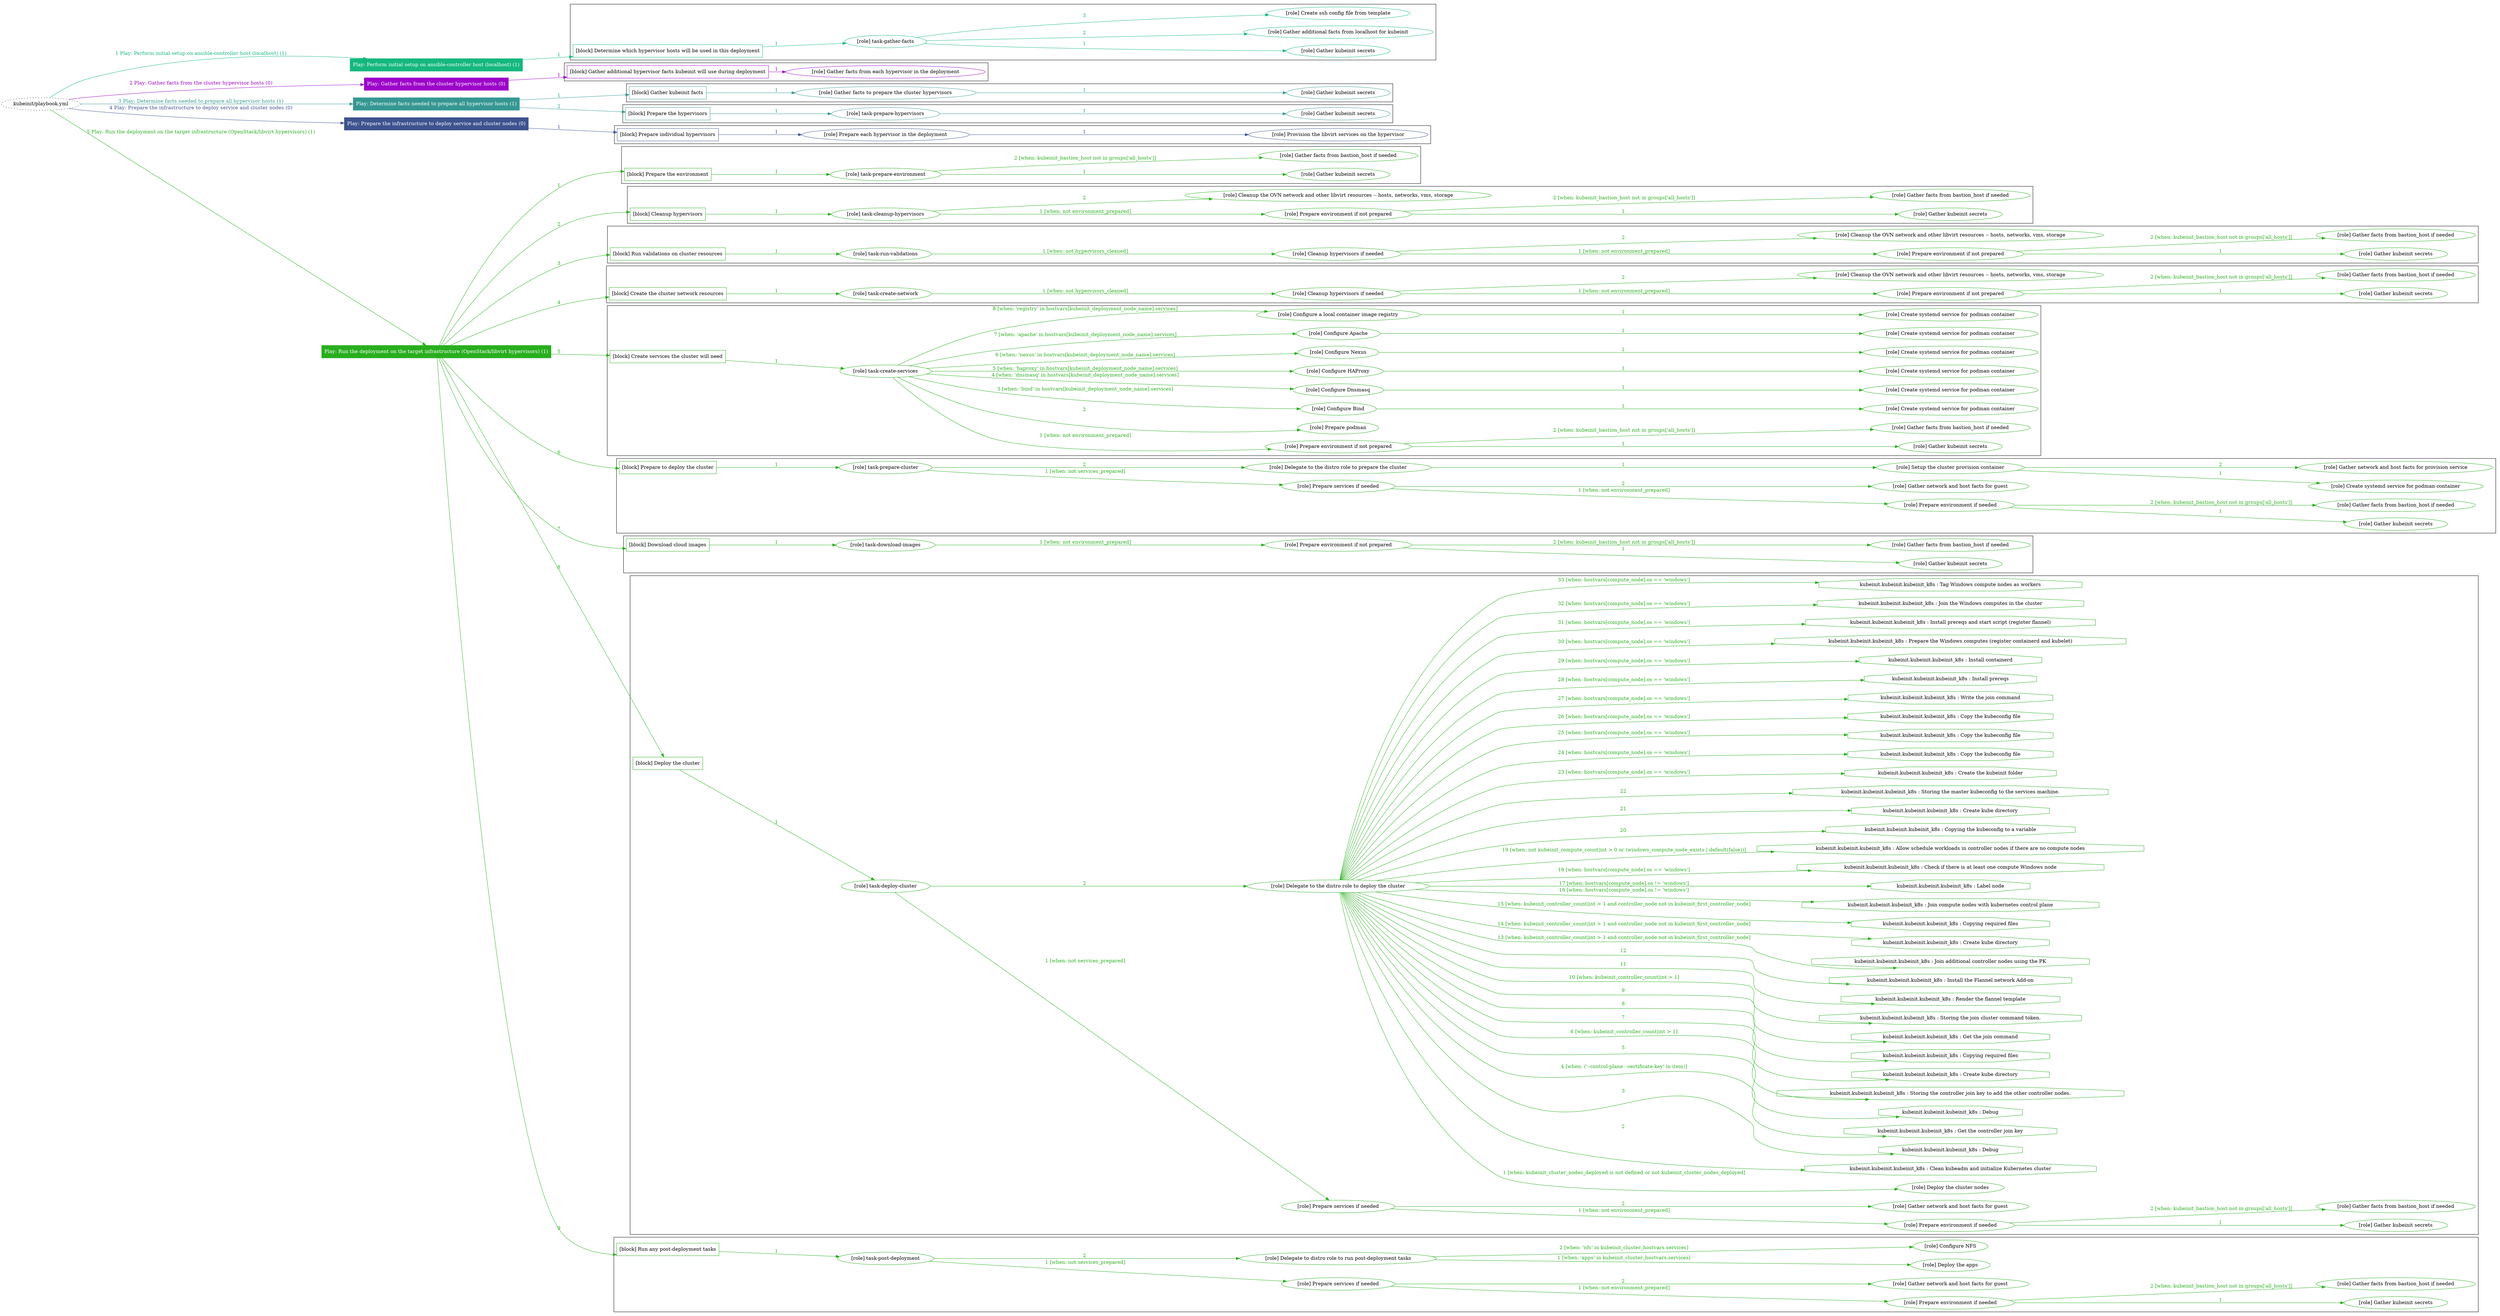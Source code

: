digraph {
	graph [concentrate=true ordering=in rankdir=LR ratio=fill]
	edge [esep=5 sep=10]
	"kubeinit/playbook.yml" [URL="/home/runner/work/kubeinit/kubeinit/kubeinit/playbook.yml" id=playbook_06ebf460 style=dotted]
	"kubeinit/playbook.yml" -> play_c76f05dc [label="1 Play: Perform initial setup on ansible-controller host (localhost) (1)" color="#14b87e" fontcolor="#14b87e" id=edge_play_c76f05dc labeltooltip="1 Play: Perform initial setup on ansible-controller host (localhost) (1)" tooltip="1 Play: Perform initial setup on ansible-controller host (localhost) (1)"]
	subgraph "Play: Perform initial setup on ansible-controller host (localhost) (1)" {
		play_c76f05dc [label="Play: Perform initial setup on ansible-controller host (localhost) (1)" URL="/home/runner/work/kubeinit/kubeinit/kubeinit/playbook.yml" color="#14b87e" fontcolor="#ffffff" id=play_c76f05dc shape=box style=filled tooltip=localhost]
		play_c76f05dc -> block_4517f5e2 [label=1 color="#14b87e" fontcolor="#14b87e" id=edge_block_4517f5e2 labeltooltip=1 tooltip=1]
		subgraph cluster_block_4517f5e2 {
			block_4517f5e2 [label="[block] Determine which hypervisor hosts will be used in this deployment" URL="/home/runner/work/kubeinit/kubeinit/kubeinit/playbook.yml" color="#14b87e" id=block_4517f5e2 labeltooltip="Determine which hypervisor hosts will be used in this deployment" shape=box tooltip="Determine which hypervisor hosts will be used in this deployment"]
			block_4517f5e2 -> role_f640ac64 [label="1 " color="#14b87e" fontcolor="#14b87e" id=edge_role_f640ac64 labeltooltip="1 " tooltip="1 "]
			subgraph "task-gather-facts" {
				role_f640ac64 [label="[role] task-gather-facts" URL="/home/runner/work/kubeinit/kubeinit/kubeinit/playbook.yml" color="#14b87e" id=role_f640ac64 tooltip="task-gather-facts"]
				role_f640ac64 -> role_19724085 [label="1 " color="#14b87e" fontcolor="#14b87e" id=edge_role_19724085 labeltooltip="1 " tooltip="1 "]
				subgraph "Gather kubeinit secrets" {
					role_19724085 [label="[role] Gather kubeinit secrets" URL="/home/runner/.ansible/collections/ansible_collections/kubeinit/kubeinit/roles/kubeinit_prepare/tasks/build_hypervisors_group.yml" color="#14b87e" id=role_19724085 tooltip="Gather kubeinit secrets"]
				}
				role_f640ac64 -> role_2fb5a471 [label="2 " color="#14b87e" fontcolor="#14b87e" id=edge_role_2fb5a471 labeltooltip="2 " tooltip="2 "]
				subgraph "Gather additional facts from localhost for kubeinit" {
					role_2fb5a471 [label="[role] Gather additional facts from localhost for kubeinit" URL="/home/runner/.ansible/collections/ansible_collections/kubeinit/kubeinit/roles/kubeinit_prepare/tasks/build_hypervisors_group.yml" color="#14b87e" id=role_2fb5a471 tooltip="Gather additional facts from localhost for kubeinit"]
				}
				role_f640ac64 -> role_d3585ae7 [label="3 " color="#14b87e" fontcolor="#14b87e" id=edge_role_d3585ae7 labeltooltip="3 " tooltip="3 "]
				subgraph "Create ssh config file from template" {
					role_d3585ae7 [label="[role] Create ssh config file from template" URL="/home/runner/.ansible/collections/ansible_collections/kubeinit/kubeinit/roles/kubeinit_prepare/tasks/build_hypervisors_group.yml" color="#14b87e" id=role_d3585ae7 tooltip="Create ssh config file from template"]
				}
			}
		}
	}
	"kubeinit/playbook.yml" -> play_c906da59 [label="2 Play: Gather facts from the cluster hypervisor hosts (0)" color="#9d03c9" fontcolor="#9d03c9" id=edge_play_c906da59 labeltooltip="2 Play: Gather facts from the cluster hypervisor hosts (0)" tooltip="2 Play: Gather facts from the cluster hypervisor hosts (0)"]
	subgraph "Play: Gather facts from the cluster hypervisor hosts (0)" {
		play_c906da59 [label="Play: Gather facts from the cluster hypervisor hosts (0)" URL="/home/runner/work/kubeinit/kubeinit/kubeinit/playbook.yml" color="#9d03c9" fontcolor="#ffffff" id=play_c906da59 shape=box style=filled tooltip="Play: Gather facts from the cluster hypervisor hosts (0)"]
		play_c906da59 -> block_7947815b [label=1 color="#9d03c9" fontcolor="#9d03c9" id=edge_block_7947815b labeltooltip=1 tooltip=1]
		subgraph cluster_block_7947815b {
			block_7947815b [label="[block] Gather additional hypervisor facts kubeinit will use during deployment" URL="/home/runner/work/kubeinit/kubeinit/kubeinit/playbook.yml" color="#9d03c9" id=block_7947815b labeltooltip="Gather additional hypervisor facts kubeinit will use during deployment" shape=box tooltip="Gather additional hypervisor facts kubeinit will use during deployment"]
			block_7947815b -> role_71ae4dff [label="1 " color="#9d03c9" fontcolor="#9d03c9" id=edge_role_71ae4dff labeltooltip="1 " tooltip="1 "]
			subgraph "Gather facts from each hypervisor in the deployment" {
				role_71ae4dff [label="[role] Gather facts from each hypervisor in the deployment" URL="/home/runner/work/kubeinit/kubeinit/kubeinit/playbook.yml" color="#9d03c9" id=role_71ae4dff tooltip="Gather facts from each hypervisor in the deployment"]
			}
		}
	}
	"kubeinit/playbook.yml" -> play_ba7a377d [label="3 Play: Determine facts needed to prepare all hypervisor hosts (1)" color="#359792" fontcolor="#359792" id=edge_play_ba7a377d labeltooltip="3 Play: Determine facts needed to prepare all hypervisor hosts (1)" tooltip="3 Play: Determine facts needed to prepare all hypervisor hosts (1)"]
	subgraph "Play: Determine facts needed to prepare all hypervisor hosts (1)" {
		play_ba7a377d [label="Play: Determine facts needed to prepare all hypervisor hosts (1)" URL="/home/runner/work/kubeinit/kubeinit/kubeinit/playbook.yml" color="#359792" fontcolor="#ffffff" id=play_ba7a377d shape=box style=filled tooltip=localhost]
		play_ba7a377d -> block_7ffe7597 [label=1 color="#359792" fontcolor="#359792" id=edge_block_7ffe7597 labeltooltip=1 tooltip=1]
		subgraph cluster_block_7ffe7597 {
			block_7ffe7597 [label="[block] Gather kubeinit facts" URL="/home/runner/work/kubeinit/kubeinit/kubeinit/playbook.yml" color="#359792" id=block_7ffe7597 labeltooltip="Gather kubeinit facts" shape=box tooltip="Gather kubeinit facts"]
			block_7ffe7597 -> role_32021300 [label="1 " color="#359792" fontcolor="#359792" id=edge_role_32021300 labeltooltip="1 " tooltip="1 "]
			subgraph "Gather facts to prepare the cluster hypervisors" {
				role_32021300 [label="[role] Gather facts to prepare the cluster hypervisors" URL="/home/runner/work/kubeinit/kubeinit/kubeinit/playbook.yml" color="#359792" id=role_32021300 tooltip="Gather facts to prepare the cluster hypervisors"]
				role_32021300 -> role_cf786d8a [label="1 " color="#359792" fontcolor="#359792" id=edge_role_cf786d8a labeltooltip="1 " tooltip="1 "]
				subgraph "Gather kubeinit secrets" {
					role_cf786d8a [label="[role] Gather kubeinit secrets" URL="/home/runner/.ansible/collections/ansible_collections/kubeinit/kubeinit/roles/kubeinit_prepare/tasks/gather_kubeinit_facts.yml" color="#359792" id=role_cf786d8a tooltip="Gather kubeinit secrets"]
				}
			}
		}
		play_ba7a377d -> block_0ebc3a4d [label=2 color="#359792" fontcolor="#359792" id=edge_block_0ebc3a4d labeltooltip=2 tooltip=2]
		subgraph cluster_block_0ebc3a4d {
			block_0ebc3a4d [label="[block] Prepare the hypervisors" URL="/home/runner/work/kubeinit/kubeinit/kubeinit/playbook.yml" color="#359792" id=block_0ebc3a4d labeltooltip="Prepare the hypervisors" shape=box tooltip="Prepare the hypervisors"]
			block_0ebc3a4d -> role_350a3410 [label="1 " color="#359792" fontcolor="#359792" id=edge_role_350a3410 labeltooltip="1 " tooltip="1 "]
			subgraph "task-prepare-hypervisors" {
				role_350a3410 [label="[role] task-prepare-hypervisors" URL="/home/runner/work/kubeinit/kubeinit/kubeinit/playbook.yml" color="#359792" id=role_350a3410 tooltip="task-prepare-hypervisors"]
				role_350a3410 -> role_f13f03a1 [label="1 " color="#359792" fontcolor="#359792" id=edge_role_f13f03a1 labeltooltip="1 " tooltip="1 "]
				subgraph "Gather kubeinit secrets" {
					role_f13f03a1 [label="[role] Gather kubeinit secrets" URL="/home/runner/.ansible/collections/ansible_collections/kubeinit/kubeinit/roles/kubeinit_prepare/tasks/gather_kubeinit_facts.yml" color="#359792" id=role_f13f03a1 tooltip="Gather kubeinit secrets"]
				}
			}
		}
	}
	"kubeinit/playbook.yml" -> play_6d6d7ba2 [label="4 Play: Prepare the infrastructure to deploy service and cluster nodes (0)" color="#3d538f" fontcolor="#3d538f" id=edge_play_6d6d7ba2 labeltooltip="4 Play: Prepare the infrastructure to deploy service and cluster nodes (0)" tooltip="4 Play: Prepare the infrastructure to deploy service and cluster nodes (0)"]
	subgraph "Play: Prepare the infrastructure to deploy service and cluster nodes (0)" {
		play_6d6d7ba2 [label="Play: Prepare the infrastructure to deploy service and cluster nodes (0)" URL="/home/runner/work/kubeinit/kubeinit/kubeinit/playbook.yml" color="#3d538f" fontcolor="#ffffff" id=play_6d6d7ba2 shape=box style=filled tooltip="Play: Prepare the infrastructure to deploy service and cluster nodes (0)"]
		play_6d6d7ba2 -> block_9f334799 [label=1 color="#3d538f" fontcolor="#3d538f" id=edge_block_9f334799 labeltooltip=1 tooltip=1]
		subgraph cluster_block_9f334799 {
			block_9f334799 [label="[block] Prepare individual hypervisors" URL="/home/runner/work/kubeinit/kubeinit/kubeinit/playbook.yml" color="#3d538f" id=block_9f334799 labeltooltip="Prepare individual hypervisors" shape=box tooltip="Prepare individual hypervisors"]
			block_9f334799 -> role_03907ddf [label="1 " color="#3d538f" fontcolor="#3d538f" id=edge_role_03907ddf labeltooltip="1 " tooltip="1 "]
			subgraph "Prepare each hypervisor in the deployment" {
				role_03907ddf [label="[role] Prepare each hypervisor in the deployment" URL="/home/runner/work/kubeinit/kubeinit/kubeinit/playbook.yml" color="#3d538f" id=role_03907ddf tooltip="Prepare each hypervisor in the deployment"]
				role_03907ddf -> role_676f4ab8 [label="1 " color="#3d538f" fontcolor="#3d538f" id=edge_role_676f4ab8 labeltooltip="1 " tooltip="1 "]
				subgraph "Provision the libvirt services on the hypervisor" {
					role_676f4ab8 [label="[role] Provision the libvirt services on the hypervisor" URL="/home/runner/.ansible/collections/ansible_collections/kubeinit/kubeinit/roles/kubeinit_prepare/tasks/prepare_hypervisor.yml" color="#3d538f" id=role_676f4ab8 tooltip="Provision the libvirt services on the hypervisor"]
				}
			}
		}
	}
	"kubeinit/playbook.yml" -> play_9069f7d2 [label="5 Play: Run the deployment on the target infrastructure (OpenStack/libvirt hypervisors) (1)" color="#28ae1e" fontcolor="#28ae1e" id=edge_play_9069f7d2 labeltooltip="5 Play: Run the deployment on the target infrastructure (OpenStack/libvirt hypervisors) (1)" tooltip="5 Play: Run the deployment on the target infrastructure (OpenStack/libvirt hypervisors) (1)"]
	subgraph "Play: Run the deployment on the target infrastructure (OpenStack/libvirt hypervisors) (1)" {
		play_9069f7d2 [label="Play: Run the deployment on the target infrastructure (OpenStack/libvirt hypervisors) (1)" URL="/home/runner/work/kubeinit/kubeinit/kubeinit/playbook.yml" color="#28ae1e" fontcolor="#ffffff" id=play_9069f7d2 shape=box style=filled tooltip=localhost]
		play_9069f7d2 -> block_848e9106 [label=1 color="#28ae1e" fontcolor="#28ae1e" id=edge_block_848e9106 labeltooltip=1 tooltip=1]
		subgraph cluster_block_848e9106 {
			block_848e9106 [label="[block] Prepare the environment" URL="/home/runner/work/kubeinit/kubeinit/kubeinit/playbook.yml" color="#28ae1e" id=block_848e9106 labeltooltip="Prepare the environment" shape=box tooltip="Prepare the environment"]
			block_848e9106 -> role_e911f2ce [label="1 " color="#28ae1e" fontcolor="#28ae1e" id=edge_role_e911f2ce labeltooltip="1 " tooltip="1 "]
			subgraph "task-prepare-environment" {
				role_e911f2ce [label="[role] task-prepare-environment" URL="/home/runner/work/kubeinit/kubeinit/kubeinit/playbook.yml" color="#28ae1e" id=role_e911f2ce tooltip="task-prepare-environment"]
				role_e911f2ce -> role_ca77f47b [label="1 " color="#28ae1e" fontcolor="#28ae1e" id=edge_role_ca77f47b labeltooltip="1 " tooltip="1 "]
				subgraph "Gather kubeinit secrets" {
					role_ca77f47b [label="[role] Gather kubeinit secrets" URL="/home/runner/.ansible/collections/ansible_collections/kubeinit/kubeinit/roles/kubeinit_prepare/tasks/gather_kubeinit_facts.yml" color="#28ae1e" id=role_ca77f47b tooltip="Gather kubeinit secrets"]
				}
				role_e911f2ce -> role_635c05c2 [label="2 [when: kubeinit_bastion_host not in groups['all_hosts']]" color="#28ae1e" fontcolor="#28ae1e" id=edge_role_635c05c2 labeltooltip="2 [when: kubeinit_bastion_host not in groups['all_hosts']]" tooltip="2 [when: kubeinit_bastion_host not in groups['all_hosts']]"]
				subgraph "Gather facts from bastion_host if needed" {
					role_635c05c2 [label="[role] Gather facts from bastion_host if needed" URL="/home/runner/.ansible/collections/ansible_collections/kubeinit/kubeinit/roles/kubeinit_prepare/tasks/main.yml" color="#28ae1e" id=role_635c05c2 tooltip="Gather facts from bastion_host if needed"]
				}
			}
		}
		play_9069f7d2 -> block_47d0d776 [label=2 color="#28ae1e" fontcolor="#28ae1e" id=edge_block_47d0d776 labeltooltip=2 tooltip=2]
		subgraph cluster_block_47d0d776 {
			block_47d0d776 [label="[block] Cleanup hypervisors" URL="/home/runner/work/kubeinit/kubeinit/kubeinit/playbook.yml" color="#28ae1e" id=block_47d0d776 labeltooltip="Cleanup hypervisors" shape=box tooltip="Cleanup hypervisors"]
			block_47d0d776 -> role_9b33b9fa [label="1 " color="#28ae1e" fontcolor="#28ae1e" id=edge_role_9b33b9fa labeltooltip="1 " tooltip="1 "]
			subgraph "task-cleanup-hypervisors" {
				role_9b33b9fa [label="[role] task-cleanup-hypervisors" URL="/home/runner/work/kubeinit/kubeinit/kubeinit/playbook.yml" color="#28ae1e" id=role_9b33b9fa tooltip="task-cleanup-hypervisors"]
				role_9b33b9fa -> role_6d200911 [label="1 [when: not environment_prepared]" color="#28ae1e" fontcolor="#28ae1e" id=edge_role_6d200911 labeltooltip="1 [when: not environment_prepared]" tooltip="1 [when: not environment_prepared]"]
				subgraph "Prepare environment if not prepared" {
					role_6d200911 [label="[role] Prepare environment if not prepared" URL="/home/runner/.ansible/collections/ansible_collections/kubeinit/kubeinit/roles/kubeinit_libvirt/tasks/cleanup_hypervisors.yml" color="#28ae1e" id=role_6d200911 tooltip="Prepare environment if not prepared"]
					role_6d200911 -> role_0e3608f9 [label="1 " color="#28ae1e" fontcolor="#28ae1e" id=edge_role_0e3608f9 labeltooltip="1 " tooltip="1 "]
					subgraph "Gather kubeinit secrets" {
						role_0e3608f9 [label="[role] Gather kubeinit secrets" URL="/home/runner/.ansible/collections/ansible_collections/kubeinit/kubeinit/roles/kubeinit_prepare/tasks/gather_kubeinit_facts.yml" color="#28ae1e" id=role_0e3608f9 tooltip="Gather kubeinit secrets"]
					}
					role_6d200911 -> role_f36dd750 [label="2 [when: kubeinit_bastion_host not in groups['all_hosts']]" color="#28ae1e" fontcolor="#28ae1e" id=edge_role_f36dd750 labeltooltip="2 [when: kubeinit_bastion_host not in groups['all_hosts']]" tooltip="2 [when: kubeinit_bastion_host not in groups['all_hosts']]"]
					subgraph "Gather facts from bastion_host if needed" {
						role_f36dd750 [label="[role] Gather facts from bastion_host if needed" URL="/home/runner/.ansible/collections/ansible_collections/kubeinit/kubeinit/roles/kubeinit_prepare/tasks/main.yml" color="#28ae1e" id=role_f36dd750 tooltip="Gather facts from bastion_host if needed"]
					}
				}
				role_9b33b9fa -> role_28cd56de [label="2 " color="#28ae1e" fontcolor="#28ae1e" id=edge_role_28cd56de labeltooltip="2 " tooltip="2 "]
				subgraph "Cleanup the OVN network and other libvirt resources -- hosts, networks, vms, storage" {
					role_28cd56de [label="[role] Cleanup the OVN network and other libvirt resources -- hosts, networks, vms, storage" URL="/home/runner/.ansible/collections/ansible_collections/kubeinit/kubeinit/roles/kubeinit_libvirt/tasks/cleanup_hypervisors.yml" color="#28ae1e" id=role_28cd56de tooltip="Cleanup the OVN network and other libvirt resources -- hosts, networks, vms, storage"]
				}
			}
		}
		play_9069f7d2 -> block_b17b3c42 [label=3 color="#28ae1e" fontcolor="#28ae1e" id=edge_block_b17b3c42 labeltooltip=3 tooltip=3]
		subgraph cluster_block_b17b3c42 {
			block_b17b3c42 [label="[block] Run validations on cluster resources" URL="/home/runner/work/kubeinit/kubeinit/kubeinit/playbook.yml" color="#28ae1e" id=block_b17b3c42 labeltooltip="Run validations on cluster resources" shape=box tooltip="Run validations on cluster resources"]
			block_b17b3c42 -> role_6d8f5e3b [label="1 " color="#28ae1e" fontcolor="#28ae1e" id=edge_role_6d8f5e3b labeltooltip="1 " tooltip="1 "]
			subgraph "task-run-validations" {
				role_6d8f5e3b [label="[role] task-run-validations" URL="/home/runner/work/kubeinit/kubeinit/kubeinit/playbook.yml" color="#28ae1e" id=role_6d8f5e3b tooltip="task-run-validations"]
				role_6d8f5e3b -> role_ccfabea4 [label="1 [when: not hypervisors_cleaned]" color="#28ae1e" fontcolor="#28ae1e" id=edge_role_ccfabea4 labeltooltip="1 [when: not hypervisors_cleaned]" tooltip="1 [when: not hypervisors_cleaned]"]
				subgraph "Cleanup hypervisors if needed" {
					role_ccfabea4 [label="[role] Cleanup hypervisors if needed" URL="/home/runner/.ansible/collections/ansible_collections/kubeinit/kubeinit/roles/kubeinit_validations/tasks/main.yml" color="#28ae1e" id=role_ccfabea4 tooltip="Cleanup hypervisors if needed"]
					role_ccfabea4 -> role_900c8b42 [label="1 [when: not environment_prepared]" color="#28ae1e" fontcolor="#28ae1e" id=edge_role_900c8b42 labeltooltip="1 [when: not environment_prepared]" tooltip="1 [when: not environment_prepared]"]
					subgraph "Prepare environment if not prepared" {
						role_900c8b42 [label="[role] Prepare environment if not prepared" URL="/home/runner/.ansible/collections/ansible_collections/kubeinit/kubeinit/roles/kubeinit_libvirt/tasks/cleanup_hypervisors.yml" color="#28ae1e" id=role_900c8b42 tooltip="Prepare environment if not prepared"]
						role_900c8b42 -> role_cb6bd13c [label="1 " color="#28ae1e" fontcolor="#28ae1e" id=edge_role_cb6bd13c labeltooltip="1 " tooltip="1 "]
						subgraph "Gather kubeinit secrets" {
							role_cb6bd13c [label="[role] Gather kubeinit secrets" URL="/home/runner/.ansible/collections/ansible_collections/kubeinit/kubeinit/roles/kubeinit_prepare/tasks/gather_kubeinit_facts.yml" color="#28ae1e" id=role_cb6bd13c tooltip="Gather kubeinit secrets"]
						}
						role_900c8b42 -> role_81949812 [label="2 [when: kubeinit_bastion_host not in groups['all_hosts']]" color="#28ae1e" fontcolor="#28ae1e" id=edge_role_81949812 labeltooltip="2 [when: kubeinit_bastion_host not in groups['all_hosts']]" tooltip="2 [when: kubeinit_bastion_host not in groups['all_hosts']]"]
						subgraph "Gather facts from bastion_host if needed" {
							role_81949812 [label="[role] Gather facts from bastion_host if needed" URL="/home/runner/.ansible/collections/ansible_collections/kubeinit/kubeinit/roles/kubeinit_prepare/tasks/main.yml" color="#28ae1e" id=role_81949812 tooltip="Gather facts from bastion_host if needed"]
						}
					}
					role_ccfabea4 -> role_699f063e [label="2 " color="#28ae1e" fontcolor="#28ae1e" id=edge_role_699f063e labeltooltip="2 " tooltip="2 "]
					subgraph "Cleanup the OVN network and other libvirt resources -- hosts, networks, vms, storage" {
						role_699f063e [label="[role] Cleanup the OVN network and other libvirt resources -- hosts, networks, vms, storage" URL="/home/runner/.ansible/collections/ansible_collections/kubeinit/kubeinit/roles/kubeinit_libvirt/tasks/cleanup_hypervisors.yml" color="#28ae1e" id=role_699f063e tooltip="Cleanup the OVN network and other libvirt resources -- hosts, networks, vms, storage"]
					}
				}
			}
		}
		play_9069f7d2 -> block_2e1d37e3 [label=4 color="#28ae1e" fontcolor="#28ae1e" id=edge_block_2e1d37e3 labeltooltip=4 tooltip=4]
		subgraph cluster_block_2e1d37e3 {
			block_2e1d37e3 [label="[block] Create the cluster network resources" URL="/home/runner/work/kubeinit/kubeinit/kubeinit/playbook.yml" color="#28ae1e" id=block_2e1d37e3 labeltooltip="Create the cluster network resources" shape=box tooltip="Create the cluster network resources"]
			block_2e1d37e3 -> role_9ea63c55 [label="1 " color="#28ae1e" fontcolor="#28ae1e" id=edge_role_9ea63c55 labeltooltip="1 " tooltip="1 "]
			subgraph "task-create-network" {
				role_9ea63c55 [label="[role] task-create-network" URL="/home/runner/work/kubeinit/kubeinit/kubeinit/playbook.yml" color="#28ae1e" id=role_9ea63c55 tooltip="task-create-network"]
				role_9ea63c55 -> role_82d87f2a [label="1 [when: not hypervisors_cleaned]" color="#28ae1e" fontcolor="#28ae1e" id=edge_role_82d87f2a labeltooltip="1 [when: not hypervisors_cleaned]" tooltip="1 [when: not hypervisors_cleaned]"]
				subgraph "Cleanup hypervisors if needed" {
					role_82d87f2a [label="[role] Cleanup hypervisors if needed" URL="/home/runner/.ansible/collections/ansible_collections/kubeinit/kubeinit/roles/kubeinit_libvirt/tasks/create_network.yml" color="#28ae1e" id=role_82d87f2a tooltip="Cleanup hypervisors if needed"]
					role_82d87f2a -> role_11900463 [label="1 [when: not environment_prepared]" color="#28ae1e" fontcolor="#28ae1e" id=edge_role_11900463 labeltooltip="1 [when: not environment_prepared]" tooltip="1 [when: not environment_prepared]"]
					subgraph "Prepare environment if not prepared" {
						role_11900463 [label="[role] Prepare environment if not prepared" URL="/home/runner/.ansible/collections/ansible_collections/kubeinit/kubeinit/roles/kubeinit_libvirt/tasks/cleanup_hypervisors.yml" color="#28ae1e" id=role_11900463 tooltip="Prepare environment if not prepared"]
						role_11900463 -> role_fbbcf35e [label="1 " color="#28ae1e" fontcolor="#28ae1e" id=edge_role_fbbcf35e labeltooltip="1 " tooltip="1 "]
						subgraph "Gather kubeinit secrets" {
							role_fbbcf35e [label="[role] Gather kubeinit secrets" URL="/home/runner/.ansible/collections/ansible_collections/kubeinit/kubeinit/roles/kubeinit_prepare/tasks/gather_kubeinit_facts.yml" color="#28ae1e" id=role_fbbcf35e tooltip="Gather kubeinit secrets"]
						}
						role_11900463 -> role_2967c985 [label="2 [when: kubeinit_bastion_host not in groups['all_hosts']]" color="#28ae1e" fontcolor="#28ae1e" id=edge_role_2967c985 labeltooltip="2 [when: kubeinit_bastion_host not in groups['all_hosts']]" tooltip="2 [when: kubeinit_bastion_host not in groups['all_hosts']]"]
						subgraph "Gather facts from bastion_host if needed" {
							role_2967c985 [label="[role] Gather facts from bastion_host if needed" URL="/home/runner/.ansible/collections/ansible_collections/kubeinit/kubeinit/roles/kubeinit_prepare/tasks/main.yml" color="#28ae1e" id=role_2967c985 tooltip="Gather facts from bastion_host if needed"]
						}
					}
					role_82d87f2a -> role_a602951e [label="2 " color="#28ae1e" fontcolor="#28ae1e" id=edge_role_a602951e labeltooltip="2 " tooltip="2 "]
					subgraph "Cleanup the OVN network and other libvirt resources -- hosts, networks, vms, storage" {
						role_a602951e [label="[role] Cleanup the OVN network and other libvirt resources -- hosts, networks, vms, storage" URL="/home/runner/.ansible/collections/ansible_collections/kubeinit/kubeinit/roles/kubeinit_libvirt/tasks/cleanup_hypervisors.yml" color="#28ae1e" id=role_a602951e tooltip="Cleanup the OVN network and other libvirt resources -- hosts, networks, vms, storage"]
					}
				}
			}
		}
		play_9069f7d2 -> block_7907c643 [label=5 color="#28ae1e" fontcolor="#28ae1e" id=edge_block_7907c643 labeltooltip=5 tooltip=5]
		subgraph cluster_block_7907c643 {
			block_7907c643 [label="[block] Create services the cluster will need" URL="/home/runner/work/kubeinit/kubeinit/kubeinit/playbook.yml" color="#28ae1e" id=block_7907c643 labeltooltip="Create services the cluster will need" shape=box tooltip="Create services the cluster will need"]
			block_7907c643 -> role_7bc032c4 [label="1 " color="#28ae1e" fontcolor="#28ae1e" id=edge_role_7bc032c4 labeltooltip="1 " tooltip="1 "]
			subgraph "task-create-services" {
				role_7bc032c4 [label="[role] task-create-services" URL="/home/runner/work/kubeinit/kubeinit/kubeinit/playbook.yml" color="#28ae1e" id=role_7bc032c4 tooltip="task-create-services"]
				role_7bc032c4 -> role_ed37f218 [label="1 [when: not environment_prepared]" color="#28ae1e" fontcolor="#28ae1e" id=edge_role_ed37f218 labeltooltip="1 [when: not environment_prepared]" tooltip="1 [when: not environment_prepared]"]
				subgraph "Prepare environment if not prepared" {
					role_ed37f218 [label="[role] Prepare environment if not prepared" URL="/home/runner/.ansible/collections/ansible_collections/kubeinit/kubeinit/roles/kubeinit_services/tasks/main.yml" color="#28ae1e" id=role_ed37f218 tooltip="Prepare environment if not prepared"]
					role_ed37f218 -> role_1974c047 [label="1 " color="#28ae1e" fontcolor="#28ae1e" id=edge_role_1974c047 labeltooltip="1 " tooltip="1 "]
					subgraph "Gather kubeinit secrets" {
						role_1974c047 [label="[role] Gather kubeinit secrets" URL="/home/runner/.ansible/collections/ansible_collections/kubeinit/kubeinit/roles/kubeinit_prepare/tasks/gather_kubeinit_facts.yml" color="#28ae1e" id=role_1974c047 tooltip="Gather kubeinit secrets"]
					}
					role_ed37f218 -> role_917fa7cc [label="2 [when: kubeinit_bastion_host not in groups['all_hosts']]" color="#28ae1e" fontcolor="#28ae1e" id=edge_role_917fa7cc labeltooltip="2 [when: kubeinit_bastion_host not in groups['all_hosts']]" tooltip="2 [when: kubeinit_bastion_host not in groups['all_hosts']]"]
					subgraph "Gather facts from bastion_host if needed" {
						role_917fa7cc [label="[role] Gather facts from bastion_host if needed" URL="/home/runner/.ansible/collections/ansible_collections/kubeinit/kubeinit/roles/kubeinit_prepare/tasks/main.yml" color="#28ae1e" id=role_917fa7cc tooltip="Gather facts from bastion_host if needed"]
					}
				}
				role_7bc032c4 -> role_9f804634 [label="2 " color="#28ae1e" fontcolor="#28ae1e" id=edge_role_9f804634 labeltooltip="2 " tooltip="2 "]
				subgraph "Prepare podman" {
					role_9f804634 [label="[role] Prepare podman" URL="/home/runner/.ansible/collections/ansible_collections/kubeinit/kubeinit/roles/kubeinit_services/tasks/00_create_service_pod.yml" color="#28ae1e" id=role_9f804634 tooltip="Prepare podman"]
				}
				role_7bc032c4 -> role_d0da76ea [label="3 [when: 'bind' in hostvars[kubeinit_deployment_node_name].services]" color="#28ae1e" fontcolor="#28ae1e" id=edge_role_d0da76ea labeltooltip="3 [when: 'bind' in hostvars[kubeinit_deployment_node_name].services]" tooltip="3 [when: 'bind' in hostvars[kubeinit_deployment_node_name].services]"]
				subgraph "Configure Bind" {
					role_d0da76ea [label="[role] Configure Bind" URL="/home/runner/.ansible/collections/ansible_collections/kubeinit/kubeinit/roles/kubeinit_services/tasks/start_services_containers.yml" color="#28ae1e" id=role_d0da76ea tooltip="Configure Bind"]
					role_d0da76ea -> role_9a4e35f5 [label="1 " color="#28ae1e" fontcolor="#28ae1e" id=edge_role_9a4e35f5 labeltooltip="1 " tooltip="1 "]
					subgraph "Create systemd service for podman container" {
						role_9a4e35f5 [label="[role] Create systemd service for podman container" URL="/home/runner/.ansible/collections/ansible_collections/kubeinit/kubeinit/roles/kubeinit_bind/tasks/main.yml" color="#28ae1e" id=role_9a4e35f5 tooltip="Create systemd service for podman container"]
					}
				}
				role_7bc032c4 -> role_7fb29689 [label="4 [when: 'dnsmasq' in hostvars[kubeinit_deployment_node_name].services]" color="#28ae1e" fontcolor="#28ae1e" id=edge_role_7fb29689 labeltooltip="4 [when: 'dnsmasq' in hostvars[kubeinit_deployment_node_name].services]" tooltip="4 [when: 'dnsmasq' in hostvars[kubeinit_deployment_node_name].services]"]
				subgraph "Configure Dnsmasq" {
					role_7fb29689 [label="[role] Configure Dnsmasq" URL="/home/runner/.ansible/collections/ansible_collections/kubeinit/kubeinit/roles/kubeinit_services/tasks/start_services_containers.yml" color="#28ae1e" id=role_7fb29689 tooltip="Configure Dnsmasq"]
					role_7fb29689 -> role_1d69d131 [label="1 " color="#28ae1e" fontcolor="#28ae1e" id=edge_role_1d69d131 labeltooltip="1 " tooltip="1 "]
					subgraph "Create systemd service for podman container" {
						role_1d69d131 [label="[role] Create systemd service for podman container" URL="/home/runner/.ansible/collections/ansible_collections/kubeinit/kubeinit/roles/kubeinit_dnsmasq/tasks/main.yml" color="#28ae1e" id=role_1d69d131 tooltip="Create systemd service for podman container"]
					}
				}
				role_7bc032c4 -> role_86ba1fac [label="5 [when: 'haproxy' in hostvars[kubeinit_deployment_node_name].services]" color="#28ae1e" fontcolor="#28ae1e" id=edge_role_86ba1fac labeltooltip="5 [when: 'haproxy' in hostvars[kubeinit_deployment_node_name].services]" tooltip="5 [when: 'haproxy' in hostvars[kubeinit_deployment_node_name].services]"]
				subgraph "Configure HAProxy" {
					role_86ba1fac [label="[role] Configure HAProxy" URL="/home/runner/.ansible/collections/ansible_collections/kubeinit/kubeinit/roles/kubeinit_services/tasks/start_services_containers.yml" color="#28ae1e" id=role_86ba1fac tooltip="Configure HAProxy"]
					role_86ba1fac -> role_9874cdbe [label="1 " color="#28ae1e" fontcolor="#28ae1e" id=edge_role_9874cdbe labeltooltip="1 " tooltip="1 "]
					subgraph "Create systemd service for podman container" {
						role_9874cdbe [label="[role] Create systemd service for podman container" URL="/home/runner/.ansible/collections/ansible_collections/kubeinit/kubeinit/roles/kubeinit_haproxy/tasks/main.yml" color="#28ae1e" id=role_9874cdbe tooltip="Create systemd service for podman container"]
					}
				}
				role_7bc032c4 -> role_fb53d4b0 [label="6 [when: 'nexus' in hostvars[kubeinit_deployment_node_name].services]" color="#28ae1e" fontcolor="#28ae1e" id=edge_role_fb53d4b0 labeltooltip="6 [when: 'nexus' in hostvars[kubeinit_deployment_node_name].services]" tooltip="6 [when: 'nexus' in hostvars[kubeinit_deployment_node_name].services]"]
				subgraph "Configure Nexus" {
					role_fb53d4b0 [label="[role] Configure Nexus" URL="/home/runner/.ansible/collections/ansible_collections/kubeinit/kubeinit/roles/kubeinit_services/tasks/start_services_containers.yml" color="#28ae1e" id=role_fb53d4b0 tooltip="Configure Nexus"]
					role_fb53d4b0 -> role_eda210ad [label="1 " color="#28ae1e" fontcolor="#28ae1e" id=edge_role_eda210ad labeltooltip="1 " tooltip="1 "]
					subgraph "Create systemd service for podman container" {
						role_eda210ad [label="[role] Create systemd service for podman container" URL="/home/runner/.ansible/collections/ansible_collections/kubeinit/kubeinit/roles/kubeinit_nexus/tasks/main.yml" color="#28ae1e" id=role_eda210ad tooltip="Create systemd service for podman container"]
					}
				}
				role_7bc032c4 -> role_fdbb2188 [label="7 [when: 'apache' in hostvars[kubeinit_deployment_node_name].services]" color="#28ae1e" fontcolor="#28ae1e" id=edge_role_fdbb2188 labeltooltip="7 [when: 'apache' in hostvars[kubeinit_deployment_node_name].services]" tooltip="7 [when: 'apache' in hostvars[kubeinit_deployment_node_name].services]"]
				subgraph "Configure Apache" {
					role_fdbb2188 [label="[role] Configure Apache" URL="/home/runner/.ansible/collections/ansible_collections/kubeinit/kubeinit/roles/kubeinit_services/tasks/start_services_containers.yml" color="#28ae1e" id=role_fdbb2188 tooltip="Configure Apache"]
					role_fdbb2188 -> role_408e7a3c [label="1 " color="#28ae1e" fontcolor="#28ae1e" id=edge_role_408e7a3c labeltooltip="1 " tooltip="1 "]
					subgraph "Create systemd service for podman container" {
						role_408e7a3c [label="[role] Create systemd service for podman container" URL="/home/runner/.ansible/collections/ansible_collections/kubeinit/kubeinit/roles/kubeinit_apache/tasks/main.yml" color="#28ae1e" id=role_408e7a3c tooltip="Create systemd service for podman container"]
					}
				}
				role_7bc032c4 -> role_c9f7702a [label="8 [when: 'registry' in hostvars[kubeinit_deployment_node_name].services]" color="#28ae1e" fontcolor="#28ae1e" id=edge_role_c9f7702a labeltooltip="8 [when: 'registry' in hostvars[kubeinit_deployment_node_name].services]" tooltip="8 [when: 'registry' in hostvars[kubeinit_deployment_node_name].services]"]
				subgraph "Configure a local container image registry" {
					role_c9f7702a [label="[role] Configure a local container image registry" URL="/home/runner/.ansible/collections/ansible_collections/kubeinit/kubeinit/roles/kubeinit_services/tasks/start_services_containers.yml" color="#28ae1e" id=role_c9f7702a tooltip="Configure a local container image registry"]
					role_c9f7702a -> role_da831289 [label="1 " color="#28ae1e" fontcolor="#28ae1e" id=edge_role_da831289 labeltooltip="1 " tooltip="1 "]
					subgraph "Create systemd service for podman container" {
						role_da831289 [label="[role] Create systemd service for podman container" URL="/home/runner/.ansible/collections/ansible_collections/kubeinit/kubeinit/roles/kubeinit_registry/tasks/main.yml" color="#28ae1e" id=role_da831289 tooltip="Create systemd service for podman container"]
					}
				}
			}
		}
		play_9069f7d2 -> block_af119c76 [label=6 color="#28ae1e" fontcolor="#28ae1e" id=edge_block_af119c76 labeltooltip=6 tooltip=6]
		subgraph cluster_block_af119c76 {
			block_af119c76 [label="[block] Prepare to deploy the cluster" URL="/home/runner/work/kubeinit/kubeinit/kubeinit/playbook.yml" color="#28ae1e" id=block_af119c76 labeltooltip="Prepare to deploy the cluster" shape=box tooltip="Prepare to deploy the cluster"]
			block_af119c76 -> role_dbbf5b45 [label="1 " color="#28ae1e" fontcolor="#28ae1e" id=edge_role_dbbf5b45 labeltooltip="1 " tooltip="1 "]
			subgraph "task-prepare-cluster" {
				role_dbbf5b45 [label="[role] task-prepare-cluster" URL="/home/runner/work/kubeinit/kubeinit/kubeinit/playbook.yml" color="#28ae1e" id=role_dbbf5b45 tooltip="task-prepare-cluster"]
				role_dbbf5b45 -> role_85871952 [label="1 [when: not services_prepared]" color="#28ae1e" fontcolor="#28ae1e" id=edge_role_85871952 labeltooltip="1 [when: not services_prepared]" tooltip="1 [when: not services_prepared]"]
				subgraph "Prepare services if needed" {
					role_85871952 [label="[role] Prepare services if needed" URL="/home/runner/.ansible/collections/ansible_collections/kubeinit/kubeinit/roles/kubeinit_prepare/tasks/prepare_cluster.yml" color="#28ae1e" id=role_85871952 tooltip="Prepare services if needed"]
					role_85871952 -> role_0b826e7c [label="1 [when: not environment_prepared]" color="#28ae1e" fontcolor="#28ae1e" id=edge_role_0b826e7c labeltooltip="1 [when: not environment_prepared]" tooltip="1 [when: not environment_prepared]"]
					subgraph "Prepare environment if needed" {
						role_0b826e7c [label="[role] Prepare environment if needed" URL="/home/runner/.ansible/collections/ansible_collections/kubeinit/kubeinit/roles/kubeinit_services/tasks/prepare_services.yml" color="#28ae1e" id=role_0b826e7c tooltip="Prepare environment if needed"]
						role_0b826e7c -> role_023a3990 [label="1 " color="#28ae1e" fontcolor="#28ae1e" id=edge_role_023a3990 labeltooltip="1 " tooltip="1 "]
						subgraph "Gather kubeinit secrets" {
							role_023a3990 [label="[role] Gather kubeinit secrets" URL="/home/runner/.ansible/collections/ansible_collections/kubeinit/kubeinit/roles/kubeinit_prepare/tasks/gather_kubeinit_facts.yml" color="#28ae1e" id=role_023a3990 tooltip="Gather kubeinit secrets"]
						}
						role_0b826e7c -> role_f635fd17 [label="2 [when: kubeinit_bastion_host not in groups['all_hosts']]" color="#28ae1e" fontcolor="#28ae1e" id=edge_role_f635fd17 labeltooltip="2 [when: kubeinit_bastion_host not in groups['all_hosts']]" tooltip="2 [when: kubeinit_bastion_host not in groups['all_hosts']]"]
						subgraph "Gather facts from bastion_host if needed" {
							role_f635fd17 [label="[role] Gather facts from bastion_host if needed" URL="/home/runner/.ansible/collections/ansible_collections/kubeinit/kubeinit/roles/kubeinit_prepare/tasks/main.yml" color="#28ae1e" id=role_f635fd17 tooltip="Gather facts from bastion_host if needed"]
						}
					}
					role_85871952 -> role_ae802acf [label="2 " color="#28ae1e" fontcolor="#28ae1e" id=edge_role_ae802acf labeltooltip="2 " tooltip="2 "]
					subgraph "Gather network and host facts for guest" {
						role_ae802acf [label="[role] Gather network and host facts for guest" URL="/home/runner/.ansible/collections/ansible_collections/kubeinit/kubeinit/roles/kubeinit_services/tasks/prepare_services.yml" color="#28ae1e" id=role_ae802acf tooltip="Gather network and host facts for guest"]
					}
				}
				role_dbbf5b45 -> role_23e84a32 [label="2 " color="#28ae1e" fontcolor="#28ae1e" id=edge_role_23e84a32 labeltooltip="2 " tooltip="2 "]
				subgraph "Delegate to the distro role to prepare the cluster" {
					role_23e84a32 [label="[role] Delegate to the distro role to prepare the cluster" URL="/home/runner/.ansible/collections/ansible_collections/kubeinit/kubeinit/roles/kubeinit_prepare/tasks/prepare_cluster.yml" color="#28ae1e" id=role_23e84a32 tooltip="Delegate to the distro role to prepare the cluster"]
					role_23e84a32 -> role_7e1af808 [label="1 " color="#28ae1e" fontcolor="#28ae1e" id=edge_role_7e1af808 labeltooltip="1 " tooltip="1 "]
					subgraph "Setup the cluster provision container" {
						role_7e1af808 [label="[role] Setup the cluster provision container" URL="/home/runner/.ansible/collections/ansible_collections/kubeinit/kubeinit/roles/kubeinit_k8s/tasks/prepare_cluster.yml" color="#28ae1e" id=role_7e1af808 tooltip="Setup the cluster provision container"]
						role_7e1af808 -> role_d2fc8d8d [label="1 " color="#28ae1e" fontcolor="#28ae1e" id=edge_role_d2fc8d8d labeltooltip="1 " tooltip="1 "]
						subgraph "Create systemd service for podman container" {
							role_d2fc8d8d [label="[role] Create systemd service for podman container" URL="/home/runner/.ansible/collections/ansible_collections/kubeinit/kubeinit/roles/kubeinit_services/tasks/create_provision_container.yml" color="#28ae1e" id=role_d2fc8d8d tooltip="Create systemd service for podman container"]
						}
						role_7e1af808 -> role_d18b325e [label="2 " color="#28ae1e" fontcolor="#28ae1e" id=edge_role_d18b325e labeltooltip="2 " tooltip="2 "]
						subgraph "Gather network and host facts for provision service" {
							role_d18b325e [label="[role] Gather network and host facts for provision service" URL="/home/runner/.ansible/collections/ansible_collections/kubeinit/kubeinit/roles/kubeinit_services/tasks/create_provision_container.yml" color="#28ae1e" id=role_d18b325e tooltip="Gather network and host facts for provision service"]
						}
					}
				}
			}
		}
		play_9069f7d2 -> block_aad2dde9 [label=7 color="#28ae1e" fontcolor="#28ae1e" id=edge_block_aad2dde9 labeltooltip=7 tooltip=7]
		subgraph cluster_block_aad2dde9 {
			block_aad2dde9 [label="[block] Download cloud images" URL="/home/runner/work/kubeinit/kubeinit/kubeinit/playbook.yml" color="#28ae1e" id=block_aad2dde9 labeltooltip="Download cloud images" shape=box tooltip="Download cloud images"]
			block_aad2dde9 -> role_73e5fac3 [label="1 " color="#28ae1e" fontcolor="#28ae1e" id=edge_role_73e5fac3 labeltooltip="1 " tooltip="1 "]
			subgraph "task-download-images" {
				role_73e5fac3 [label="[role] task-download-images" URL="/home/runner/work/kubeinit/kubeinit/kubeinit/playbook.yml" color="#28ae1e" id=role_73e5fac3 tooltip="task-download-images"]
				role_73e5fac3 -> role_9b283b3c [label="1 [when: not environment_prepared]" color="#28ae1e" fontcolor="#28ae1e" id=edge_role_9b283b3c labeltooltip="1 [when: not environment_prepared]" tooltip="1 [when: not environment_prepared]"]
				subgraph "Prepare environment if not prepared" {
					role_9b283b3c [label="[role] Prepare environment if not prepared" URL="/home/runner/.ansible/collections/ansible_collections/kubeinit/kubeinit/roles/kubeinit_libvirt/tasks/download_cloud_images.yml" color="#28ae1e" id=role_9b283b3c tooltip="Prepare environment if not prepared"]
					role_9b283b3c -> role_7c677303 [label="1 " color="#28ae1e" fontcolor="#28ae1e" id=edge_role_7c677303 labeltooltip="1 " tooltip="1 "]
					subgraph "Gather kubeinit secrets" {
						role_7c677303 [label="[role] Gather kubeinit secrets" URL="/home/runner/.ansible/collections/ansible_collections/kubeinit/kubeinit/roles/kubeinit_prepare/tasks/gather_kubeinit_facts.yml" color="#28ae1e" id=role_7c677303 tooltip="Gather kubeinit secrets"]
					}
					role_9b283b3c -> role_2f87605f [label="2 [when: kubeinit_bastion_host not in groups['all_hosts']]" color="#28ae1e" fontcolor="#28ae1e" id=edge_role_2f87605f labeltooltip="2 [when: kubeinit_bastion_host not in groups['all_hosts']]" tooltip="2 [when: kubeinit_bastion_host not in groups['all_hosts']]"]
					subgraph "Gather facts from bastion_host if needed" {
						role_2f87605f [label="[role] Gather facts from bastion_host if needed" URL="/home/runner/.ansible/collections/ansible_collections/kubeinit/kubeinit/roles/kubeinit_prepare/tasks/main.yml" color="#28ae1e" id=role_2f87605f tooltip="Gather facts from bastion_host if needed"]
					}
				}
			}
		}
		play_9069f7d2 -> block_9dc7412a [label=8 color="#28ae1e" fontcolor="#28ae1e" id=edge_block_9dc7412a labeltooltip=8 tooltip=8]
		subgraph cluster_block_9dc7412a {
			block_9dc7412a [label="[block] Deploy the cluster" URL="/home/runner/work/kubeinit/kubeinit/kubeinit/playbook.yml" color="#28ae1e" id=block_9dc7412a labeltooltip="Deploy the cluster" shape=box tooltip="Deploy the cluster"]
			block_9dc7412a -> role_191ee314 [label="1 " color="#28ae1e" fontcolor="#28ae1e" id=edge_role_191ee314 labeltooltip="1 " tooltip="1 "]
			subgraph "task-deploy-cluster" {
				role_191ee314 [label="[role] task-deploy-cluster" URL="/home/runner/work/kubeinit/kubeinit/kubeinit/playbook.yml" color="#28ae1e" id=role_191ee314 tooltip="task-deploy-cluster"]
				role_191ee314 -> role_d3eaa913 [label="1 [when: not services_prepared]" color="#28ae1e" fontcolor="#28ae1e" id=edge_role_d3eaa913 labeltooltip="1 [when: not services_prepared]" tooltip="1 [when: not services_prepared]"]
				subgraph "Prepare services if needed" {
					role_d3eaa913 [label="[role] Prepare services if needed" URL="/home/runner/.ansible/collections/ansible_collections/kubeinit/kubeinit/roles/kubeinit_prepare/tasks/deploy_cluster.yml" color="#28ae1e" id=role_d3eaa913 tooltip="Prepare services if needed"]
					role_d3eaa913 -> role_55339e34 [label="1 [when: not environment_prepared]" color="#28ae1e" fontcolor="#28ae1e" id=edge_role_55339e34 labeltooltip="1 [when: not environment_prepared]" tooltip="1 [when: not environment_prepared]"]
					subgraph "Prepare environment if needed" {
						role_55339e34 [label="[role] Prepare environment if needed" URL="/home/runner/.ansible/collections/ansible_collections/kubeinit/kubeinit/roles/kubeinit_services/tasks/prepare_services.yml" color="#28ae1e" id=role_55339e34 tooltip="Prepare environment if needed"]
						role_55339e34 -> role_c3dc24aa [label="1 " color="#28ae1e" fontcolor="#28ae1e" id=edge_role_c3dc24aa labeltooltip="1 " tooltip="1 "]
						subgraph "Gather kubeinit secrets" {
							role_c3dc24aa [label="[role] Gather kubeinit secrets" URL="/home/runner/.ansible/collections/ansible_collections/kubeinit/kubeinit/roles/kubeinit_prepare/tasks/gather_kubeinit_facts.yml" color="#28ae1e" id=role_c3dc24aa tooltip="Gather kubeinit secrets"]
						}
						role_55339e34 -> role_5ae5513b [label="2 [when: kubeinit_bastion_host not in groups['all_hosts']]" color="#28ae1e" fontcolor="#28ae1e" id=edge_role_5ae5513b labeltooltip="2 [when: kubeinit_bastion_host not in groups['all_hosts']]" tooltip="2 [when: kubeinit_bastion_host not in groups['all_hosts']]"]
						subgraph "Gather facts from bastion_host if needed" {
							role_5ae5513b [label="[role] Gather facts from bastion_host if needed" URL="/home/runner/.ansible/collections/ansible_collections/kubeinit/kubeinit/roles/kubeinit_prepare/tasks/main.yml" color="#28ae1e" id=role_5ae5513b tooltip="Gather facts from bastion_host if needed"]
						}
					}
					role_d3eaa913 -> role_f4ac127d [label="2 " color="#28ae1e" fontcolor="#28ae1e" id=edge_role_f4ac127d labeltooltip="2 " tooltip="2 "]
					subgraph "Gather network and host facts for guest" {
						role_f4ac127d [label="[role] Gather network and host facts for guest" URL="/home/runner/.ansible/collections/ansible_collections/kubeinit/kubeinit/roles/kubeinit_services/tasks/prepare_services.yml" color="#28ae1e" id=role_f4ac127d tooltip="Gather network and host facts for guest"]
					}
				}
				role_191ee314 -> role_b32ef8b1 [label="2 " color="#28ae1e" fontcolor="#28ae1e" id=edge_role_b32ef8b1 labeltooltip="2 " tooltip="2 "]
				subgraph "Delegate to the distro role to deploy the cluster" {
					role_b32ef8b1 [label="[role] Delegate to the distro role to deploy the cluster" URL="/home/runner/.ansible/collections/ansible_collections/kubeinit/kubeinit/roles/kubeinit_prepare/tasks/deploy_cluster.yml" color="#28ae1e" id=role_b32ef8b1 tooltip="Delegate to the distro role to deploy the cluster"]
					role_b32ef8b1 -> role_77c84006 [label="1 [when: kubeinit_cluster_nodes_deployed is not defined or not kubeinit_cluster_nodes_deployed]" color="#28ae1e" fontcolor="#28ae1e" id=edge_role_77c84006 labeltooltip="1 [when: kubeinit_cluster_nodes_deployed is not defined or not kubeinit_cluster_nodes_deployed]" tooltip="1 [when: kubeinit_cluster_nodes_deployed is not defined or not kubeinit_cluster_nodes_deployed]"]
					subgraph "Deploy the cluster nodes" {
						role_77c84006 [label="[role] Deploy the cluster nodes" URL="/home/runner/.ansible/collections/ansible_collections/kubeinit/kubeinit/roles/kubeinit_k8s/tasks/main.yml" color="#28ae1e" id=role_77c84006 tooltip="Deploy the cluster nodes"]
					}
					task_90e227b7 [label="kubeinit.kubeinit.kubeinit_k8s : Clean kubeadm and initialize Kubernetes cluster" URL="/home/runner/.ansible/collections/ansible_collections/kubeinit/kubeinit/roles/kubeinit_k8s/tasks/main.yml" color="#28ae1e" id=task_90e227b7 shape=octagon tooltip="kubeinit.kubeinit.kubeinit_k8s : Clean kubeadm and initialize Kubernetes cluster"]
					role_b32ef8b1 -> task_90e227b7 [label="2 " color="#28ae1e" fontcolor="#28ae1e" id=edge_task_90e227b7 labeltooltip="2 " tooltip="2 "]
					task_9a71f199 [label="kubeinit.kubeinit.kubeinit_k8s : Debug" URL="/home/runner/.ansible/collections/ansible_collections/kubeinit/kubeinit/roles/kubeinit_k8s/tasks/main.yml" color="#28ae1e" id=task_9a71f199 shape=octagon tooltip="kubeinit.kubeinit.kubeinit_k8s : Debug"]
					role_b32ef8b1 -> task_9a71f199 [label="3 " color="#28ae1e" fontcolor="#28ae1e" id=edge_task_9a71f199 labeltooltip="3 " tooltip="3 "]
					task_eaad1c3b [label="kubeinit.kubeinit.kubeinit_k8s : Get the controller join key" URL="/home/runner/.ansible/collections/ansible_collections/kubeinit/kubeinit/roles/kubeinit_k8s/tasks/main.yml" color="#28ae1e" id=task_eaad1c3b shape=octagon tooltip="kubeinit.kubeinit.kubeinit_k8s : Get the controller join key"]
					role_b32ef8b1 -> task_eaad1c3b [label="4 [when: ('--control-plane --certificate-key' in item)]" color="#28ae1e" fontcolor="#28ae1e" id=edge_task_eaad1c3b labeltooltip="4 [when: ('--control-plane --certificate-key' in item)]" tooltip="4 [when: ('--control-plane --certificate-key' in item)]"]
					task_5f0aca2e [label="kubeinit.kubeinit.kubeinit_k8s : Debug" URL="/home/runner/.ansible/collections/ansible_collections/kubeinit/kubeinit/roles/kubeinit_k8s/tasks/main.yml" color="#28ae1e" id=task_5f0aca2e shape=octagon tooltip="kubeinit.kubeinit.kubeinit_k8s : Debug"]
					role_b32ef8b1 -> task_5f0aca2e [label="5 " color="#28ae1e" fontcolor="#28ae1e" id=edge_task_5f0aca2e labeltooltip="5 " tooltip="5 "]
					task_23423db0 [label="kubeinit.kubeinit.kubeinit_k8s : Storing the controller join key to add the other controller nodes." URL="/home/runner/.ansible/collections/ansible_collections/kubeinit/kubeinit/roles/kubeinit_k8s/tasks/main.yml" color="#28ae1e" id=task_23423db0 shape=octagon tooltip="kubeinit.kubeinit.kubeinit_k8s : Storing the controller join key to add the other controller nodes."]
					role_b32ef8b1 -> task_23423db0 [label="6 [when: kubeinit_controller_count|int > 1]" color="#28ae1e" fontcolor="#28ae1e" id=edge_task_23423db0 labeltooltip="6 [when: kubeinit_controller_count|int > 1]" tooltip="6 [when: kubeinit_controller_count|int > 1]"]
					task_10ef8e0b [label="kubeinit.kubeinit.kubeinit_k8s : Create kube directory" URL="/home/runner/.ansible/collections/ansible_collections/kubeinit/kubeinit/roles/kubeinit_k8s/tasks/main.yml" color="#28ae1e" id=task_10ef8e0b shape=octagon tooltip="kubeinit.kubeinit.kubeinit_k8s : Create kube directory"]
					role_b32ef8b1 -> task_10ef8e0b [label="7 " color="#28ae1e" fontcolor="#28ae1e" id=edge_task_10ef8e0b labeltooltip="7 " tooltip="7 "]
					task_c546b958 [label="kubeinit.kubeinit.kubeinit_k8s : Copying required files" URL="/home/runner/.ansible/collections/ansible_collections/kubeinit/kubeinit/roles/kubeinit_k8s/tasks/main.yml" color="#28ae1e" id=task_c546b958 shape=octagon tooltip="kubeinit.kubeinit.kubeinit_k8s : Copying required files"]
					role_b32ef8b1 -> task_c546b958 [label="8 " color="#28ae1e" fontcolor="#28ae1e" id=edge_task_c546b958 labeltooltip="8 " tooltip="8 "]
					task_76a51d67 [label="kubeinit.kubeinit.kubeinit_k8s : Get the join command" URL="/home/runner/.ansible/collections/ansible_collections/kubeinit/kubeinit/roles/kubeinit_k8s/tasks/main.yml" color="#28ae1e" id=task_76a51d67 shape=octagon tooltip="kubeinit.kubeinit.kubeinit_k8s : Get the join command"]
					role_b32ef8b1 -> task_76a51d67 [label="9 " color="#28ae1e" fontcolor="#28ae1e" id=edge_task_76a51d67 labeltooltip="9 " tooltip="9 "]
					task_b1d0e2e5 [label="kubeinit.kubeinit.kubeinit_k8s : Storing the join cluster command token." URL="/home/runner/.ansible/collections/ansible_collections/kubeinit/kubeinit/roles/kubeinit_k8s/tasks/main.yml" color="#28ae1e" id=task_b1d0e2e5 shape=octagon tooltip="kubeinit.kubeinit.kubeinit_k8s : Storing the join cluster command token."]
					role_b32ef8b1 -> task_b1d0e2e5 [label="10 [when: kubeinit_controller_count|int > 1]" color="#28ae1e" fontcolor="#28ae1e" id=edge_task_b1d0e2e5 labeltooltip="10 [when: kubeinit_controller_count|int > 1]" tooltip="10 [when: kubeinit_controller_count|int > 1]"]
					task_9aeebd9e [label="kubeinit.kubeinit.kubeinit_k8s : Render the flannel template" URL="/home/runner/.ansible/collections/ansible_collections/kubeinit/kubeinit/roles/kubeinit_k8s/tasks/main.yml" color="#28ae1e" id=task_9aeebd9e shape=octagon tooltip="kubeinit.kubeinit.kubeinit_k8s : Render the flannel template"]
					role_b32ef8b1 -> task_9aeebd9e [label="11 " color="#28ae1e" fontcolor="#28ae1e" id=edge_task_9aeebd9e labeltooltip="11 " tooltip="11 "]
					task_9f1cdae8 [label="kubeinit.kubeinit.kubeinit_k8s : Install the Flannel network Add-on" URL="/home/runner/.ansible/collections/ansible_collections/kubeinit/kubeinit/roles/kubeinit_k8s/tasks/main.yml" color="#28ae1e" id=task_9f1cdae8 shape=octagon tooltip="kubeinit.kubeinit.kubeinit_k8s : Install the Flannel network Add-on"]
					role_b32ef8b1 -> task_9f1cdae8 [label="12 " color="#28ae1e" fontcolor="#28ae1e" id=edge_task_9f1cdae8 labeltooltip="12 " tooltip="12 "]
					task_95705865 [label="kubeinit.kubeinit.kubeinit_k8s : Join additional controller nodes using the PK" URL="/home/runner/.ansible/collections/ansible_collections/kubeinit/kubeinit/roles/kubeinit_k8s/tasks/main.yml" color="#28ae1e" id=task_95705865 shape=octagon tooltip="kubeinit.kubeinit.kubeinit_k8s : Join additional controller nodes using the PK"]
					role_b32ef8b1 -> task_95705865 [label="13 [when: kubeinit_controller_count|int > 1 and controller_node not in kubeinit_first_controller_node]" color="#28ae1e" fontcolor="#28ae1e" id=edge_task_95705865 labeltooltip="13 [when: kubeinit_controller_count|int > 1 and controller_node not in kubeinit_first_controller_node]" tooltip="13 [when: kubeinit_controller_count|int > 1 and controller_node not in kubeinit_first_controller_node]"]
					task_a5534d61 [label="kubeinit.kubeinit.kubeinit_k8s : Create kube directory" URL="/home/runner/.ansible/collections/ansible_collections/kubeinit/kubeinit/roles/kubeinit_k8s/tasks/main.yml" color="#28ae1e" id=task_a5534d61 shape=octagon tooltip="kubeinit.kubeinit.kubeinit_k8s : Create kube directory"]
					role_b32ef8b1 -> task_a5534d61 [label="14 [when: kubeinit_controller_count|int > 1 and controller_node not in kubeinit_first_controller_node]" color="#28ae1e" fontcolor="#28ae1e" id=edge_task_a5534d61 labeltooltip="14 [when: kubeinit_controller_count|int > 1 and controller_node not in kubeinit_first_controller_node]" tooltip="14 [when: kubeinit_controller_count|int > 1 and controller_node not in kubeinit_first_controller_node]"]
					task_a857d6f5 [label="kubeinit.kubeinit.kubeinit_k8s : Copying required files" URL="/home/runner/.ansible/collections/ansible_collections/kubeinit/kubeinit/roles/kubeinit_k8s/tasks/main.yml" color="#28ae1e" id=task_a857d6f5 shape=octagon tooltip="kubeinit.kubeinit.kubeinit_k8s : Copying required files"]
					role_b32ef8b1 -> task_a857d6f5 [label="15 [when: kubeinit_controller_count|int > 1 and controller_node not in kubeinit_first_controller_node]" color="#28ae1e" fontcolor="#28ae1e" id=edge_task_a857d6f5 labeltooltip="15 [when: kubeinit_controller_count|int > 1 and controller_node not in kubeinit_first_controller_node]" tooltip="15 [when: kubeinit_controller_count|int > 1 and controller_node not in kubeinit_first_controller_node]"]
					task_7a9aca6c [label="kubeinit.kubeinit.kubeinit_k8s : Join compute nodes with kubernetes control plane" URL="/home/runner/.ansible/collections/ansible_collections/kubeinit/kubeinit/roles/kubeinit_k8s/tasks/main.yml" color="#28ae1e" id=task_7a9aca6c shape=octagon tooltip="kubeinit.kubeinit.kubeinit_k8s : Join compute nodes with kubernetes control plane"]
					role_b32ef8b1 -> task_7a9aca6c [label="16 [when: hostvars[compute_node].os != 'windows']" color="#28ae1e" fontcolor="#28ae1e" id=edge_task_7a9aca6c labeltooltip="16 [when: hostvars[compute_node].os != 'windows']" tooltip="16 [when: hostvars[compute_node].os != 'windows']"]
					task_f4434606 [label="kubeinit.kubeinit.kubeinit_k8s : Label node" URL="/home/runner/.ansible/collections/ansible_collections/kubeinit/kubeinit/roles/kubeinit_k8s/tasks/main.yml" color="#28ae1e" id=task_f4434606 shape=octagon tooltip="kubeinit.kubeinit.kubeinit_k8s : Label node"]
					role_b32ef8b1 -> task_f4434606 [label="17 [when: hostvars[compute_node].os != 'windows']" color="#28ae1e" fontcolor="#28ae1e" id=edge_task_f4434606 labeltooltip="17 [when: hostvars[compute_node].os != 'windows']" tooltip="17 [when: hostvars[compute_node].os != 'windows']"]
					task_6b200fa5 [label="kubeinit.kubeinit.kubeinit_k8s : Check if there is at least one compute Windows node" URL="/home/runner/.ansible/collections/ansible_collections/kubeinit/kubeinit/roles/kubeinit_k8s/tasks/main.yml" color="#28ae1e" id=task_6b200fa5 shape=octagon tooltip="kubeinit.kubeinit.kubeinit_k8s : Check if there is at least one compute Windows node"]
					role_b32ef8b1 -> task_6b200fa5 [label="18 [when: hostvars[compute_node].os == 'windows']" color="#28ae1e" fontcolor="#28ae1e" id=edge_task_6b200fa5 labeltooltip="18 [when: hostvars[compute_node].os == 'windows']" tooltip="18 [when: hostvars[compute_node].os == 'windows']"]
					task_c521ba77 [label="kubeinit.kubeinit.kubeinit_k8s : Allow schedule workloads in controller nodes if there are no compute nodes" URL="/home/runner/.ansible/collections/ansible_collections/kubeinit/kubeinit/roles/kubeinit_k8s/tasks/main.yml" color="#28ae1e" id=task_c521ba77 shape=octagon tooltip="kubeinit.kubeinit.kubeinit_k8s : Allow schedule workloads in controller nodes if there are no compute nodes"]
					role_b32ef8b1 -> task_c521ba77 [label="19 [when: not kubeinit_compute_count|int > 0 or (windows_compute_node_exists | default(false))]" color="#28ae1e" fontcolor="#28ae1e" id=edge_task_c521ba77 labeltooltip="19 [when: not kubeinit_compute_count|int > 0 or (windows_compute_node_exists | default(false))]" tooltip="19 [when: not kubeinit_compute_count|int > 0 or (windows_compute_node_exists | default(false))]"]
					task_8ccb0fbe [label="kubeinit.kubeinit.kubeinit_k8s : Copying the kubeconfig to a variable" URL="/home/runner/.ansible/collections/ansible_collections/kubeinit/kubeinit/roles/kubeinit_k8s/tasks/main.yml" color="#28ae1e" id=task_8ccb0fbe shape=octagon tooltip="kubeinit.kubeinit.kubeinit_k8s : Copying the kubeconfig to a variable"]
					role_b32ef8b1 -> task_8ccb0fbe [label="20 " color="#28ae1e" fontcolor="#28ae1e" id=edge_task_8ccb0fbe labeltooltip="20 " tooltip="20 "]
					task_f2aeaa6d [label="kubeinit.kubeinit.kubeinit_k8s : Create kube directory" URL="/home/runner/.ansible/collections/ansible_collections/kubeinit/kubeinit/roles/kubeinit_k8s/tasks/main.yml" color="#28ae1e" id=task_f2aeaa6d shape=octagon tooltip="kubeinit.kubeinit.kubeinit_k8s : Create kube directory"]
					role_b32ef8b1 -> task_f2aeaa6d [label="21 " color="#28ae1e" fontcolor="#28ae1e" id=edge_task_f2aeaa6d labeltooltip="21 " tooltip="21 "]
					task_a74a5a53 [label="kubeinit.kubeinit.kubeinit_k8s : Storing the master kubeconfig to the services machine." URL="/home/runner/.ansible/collections/ansible_collections/kubeinit/kubeinit/roles/kubeinit_k8s/tasks/main.yml" color="#28ae1e" id=task_a74a5a53 shape=octagon tooltip="kubeinit.kubeinit.kubeinit_k8s : Storing the master kubeconfig to the services machine."]
					role_b32ef8b1 -> task_a74a5a53 [label="22 " color="#28ae1e" fontcolor="#28ae1e" id=edge_task_a74a5a53 labeltooltip="22 " tooltip="22 "]
					task_c577f725 [label="kubeinit.kubeinit.kubeinit_k8s : Create the kubeinit folder" URL="/home/runner/.ansible/collections/ansible_collections/kubeinit/kubeinit/roles/kubeinit_k8s/tasks/main.yml" color="#28ae1e" id=task_c577f725 shape=octagon tooltip="kubeinit.kubeinit.kubeinit_k8s : Create the kubeinit folder"]
					role_b32ef8b1 -> task_c577f725 [label="23 [when: hostvars[compute_node].os == 'windows']" color="#28ae1e" fontcolor="#28ae1e" id=edge_task_c577f725 labeltooltip="23 [when: hostvars[compute_node].os == 'windows']" tooltip="23 [when: hostvars[compute_node].os == 'windows']"]
					task_d0345cc7 [label="kubeinit.kubeinit.kubeinit_k8s : Copy the kubeconfig file" URL="/home/runner/.ansible/collections/ansible_collections/kubeinit/kubeinit/roles/kubeinit_k8s/tasks/main.yml" color="#28ae1e" id=task_d0345cc7 shape=octagon tooltip="kubeinit.kubeinit.kubeinit_k8s : Copy the kubeconfig file"]
					role_b32ef8b1 -> task_d0345cc7 [label="24 [when: hostvars[compute_node].os == 'windows']" color="#28ae1e" fontcolor="#28ae1e" id=edge_task_d0345cc7 labeltooltip="24 [when: hostvars[compute_node].os == 'windows']" tooltip="24 [when: hostvars[compute_node].os == 'windows']"]
					task_bcd54078 [label="kubeinit.kubeinit.kubeinit_k8s : Copy the kubeconfig file" URL="/home/runner/.ansible/collections/ansible_collections/kubeinit/kubeinit/roles/kubeinit_k8s/tasks/main.yml" color="#28ae1e" id=task_bcd54078 shape=octagon tooltip="kubeinit.kubeinit.kubeinit_k8s : Copy the kubeconfig file"]
					role_b32ef8b1 -> task_bcd54078 [label="25 [when: hostvars[compute_node].os == 'windows']" color="#28ae1e" fontcolor="#28ae1e" id=edge_task_bcd54078 labeltooltip="25 [when: hostvars[compute_node].os == 'windows']" tooltip="25 [when: hostvars[compute_node].os == 'windows']"]
					task_e8109c89 [label="kubeinit.kubeinit.kubeinit_k8s : Copy the kubeconfig file" URL="/home/runner/.ansible/collections/ansible_collections/kubeinit/kubeinit/roles/kubeinit_k8s/tasks/main.yml" color="#28ae1e" id=task_e8109c89 shape=octagon tooltip="kubeinit.kubeinit.kubeinit_k8s : Copy the kubeconfig file"]
					role_b32ef8b1 -> task_e8109c89 [label="26 [when: hostvars[compute_node].os == 'windows']" color="#28ae1e" fontcolor="#28ae1e" id=edge_task_e8109c89 labeltooltip="26 [when: hostvars[compute_node].os == 'windows']" tooltip="26 [when: hostvars[compute_node].os == 'windows']"]
					task_a6236165 [label="kubeinit.kubeinit.kubeinit_k8s : Write the join command" URL="/home/runner/.ansible/collections/ansible_collections/kubeinit/kubeinit/roles/kubeinit_k8s/tasks/main.yml" color="#28ae1e" id=task_a6236165 shape=octagon tooltip="kubeinit.kubeinit.kubeinit_k8s : Write the join command"]
					role_b32ef8b1 -> task_a6236165 [label="27 [when: hostvars[compute_node].os == 'windows']" color="#28ae1e" fontcolor="#28ae1e" id=edge_task_a6236165 labeltooltip="27 [when: hostvars[compute_node].os == 'windows']" tooltip="27 [when: hostvars[compute_node].os == 'windows']"]
					task_2dd088f6 [label="kubeinit.kubeinit.kubeinit_k8s : Install prereqs" URL="/home/runner/.ansible/collections/ansible_collections/kubeinit/kubeinit/roles/kubeinit_k8s/tasks/main.yml" color="#28ae1e" id=task_2dd088f6 shape=octagon tooltip="kubeinit.kubeinit.kubeinit_k8s : Install prereqs"]
					role_b32ef8b1 -> task_2dd088f6 [label="28 [when: hostvars[compute_node].os == 'windows']" color="#28ae1e" fontcolor="#28ae1e" id=edge_task_2dd088f6 labeltooltip="28 [when: hostvars[compute_node].os == 'windows']" tooltip="28 [when: hostvars[compute_node].os == 'windows']"]
					task_7f764700 [label="kubeinit.kubeinit.kubeinit_k8s : Install containerd" URL="/home/runner/.ansible/collections/ansible_collections/kubeinit/kubeinit/roles/kubeinit_k8s/tasks/main.yml" color="#28ae1e" id=task_7f764700 shape=octagon tooltip="kubeinit.kubeinit.kubeinit_k8s : Install containerd"]
					role_b32ef8b1 -> task_7f764700 [label="29 [when: hostvars[compute_node].os == 'windows']" color="#28ae1e" fontcolor="#28ae1e" id=edge_task_7f764700 labeltooltip="29 [when: hostvars[compute_node].os == 'windows']" tooltip="29 [when: hostvars[compute_node].os == 'windows']"]
					task_3647c509 [label="kubeinit.kubeinit.kubeinit_k8s : Prepare the Windows computes (register containerd and kubelet)" URL="/home/runner/.ansible/collections/ansible_collections/kubeinit/kubeinit/roles/kubeinit_k8s/tasks/main.yml" color="#28ae1e" id=task_3647c509 shape=octagon tooltip="kubeinit.kubeinit.kubeinit_k8s : Prepare the Windows computes (register containerd and kubelet)"]
					role_b32ef8b1 -> task_3647c509 [label="30 [when: hostvars[compute_node].os == 'windows']" color="#28ae1e" fontcolor="#28ae1e" id=edge_task_3647c509 labeltooltip="30 [when: hostvars[compute_node].os == 'windows']" tooltip="30 [when: hostvars[compute_node].os == 'windows']"]
					task_c371d86a [label="kubeinit.kubeinit.kubeinit_k8s : Install prereqs and start script (register flannel)" URL="/home/runner/.ansible/collections/ansible_collections/kubeinit/kubeinit/roles/kubeinit_k8s/tasks/main.yml" color="#28ae1e" id=task_c371d86a shape=octagon tooltip="kubeinit.kubeinit.kubeinit_k8s : Install prereqs and start script (register flannel)"]
					role_b32ef8b1 -> task_c371d86a [label="31 [when: hostvars[compute_node].os == 'windows']" color="#28ae1e" fontcolor="#28ae1e" id=edge_task_c371d86a labeltooltip="31 [when: hostvars[compute_node].os == 'windows']" tooltip="31 [when: hostvars[compute_node].os == 'windows']"]
					task_cb1b00d8 [label="kubeinit.kubeinit.kubeinit_k8s : Join the Windows computes in the cluster" URL="/home/runner/.ansible/collections/ansible_collections/kubeinit/kubeinit/roles/kubeinit_k8s/tasks/main.yml" color="#28ae1e" id=task_cb1b00d8 shape=octagon tooltip="kubeinit.kubeinit.kubeinit_k8s : Join the Windows computes in the cluster"]
					role_b32ef8b1 -> task_cb1b00d8 [label="32 [when: hostvars[compute_node].os == 'windows']" color="#28ae1e" fontcolor="#28ae1e" id=edge_task_cb1b00d8 labeltooltip="32 [when: hostvars[compute_node].os == 'windows']" tooltip="32 [when: hostvars[compute_node].os == 'windows']"]
					task_8e3413c0 [label="kubeinit.kubeinit.kubeinit_k8s : Tag Windows compute nodes as workers" URL="/home/runner/.ansible/collections/ansible_collections/kubeinit/kubeinit/roles/kubeinit_k8s/tasks/main.yml" color="#28ae1e" id=task_8e3413c0 shape=octagon tooltip="kubeinit.kubeinit.kubeinit_k8s : Tag Windows compute nodes as workers"]
					role_b32ef8b1 -> task_8e3413c0 [label="33 [when: hostvars[compute_node].os == 'windows']" color="#28ae1e" fontcolor="#28ae1e" id=edge_task_8e3413c0 labeltooltip="33 [when: hostvars[compute_node].os == 'windows']" tooltip="33 [when: hostvars[compute_node].os == 'windows']"]
				}
			}
		}
		play_9069f7d2 -> block_c66d359b [label=9 color="#28ae1e" fontcolor="#28ae1e" id=edge_block_c66d359b labeltooltip=9 tooltip=9]
		subgraph cluster_block_c66d359b {
			block_c66d359b [label="[block] Run any post-deployment tasks" URL="/home/runner/work/kubeinit/kubeinit/kubeinit/playbook.yml" color="#28ae1e" id=block_c66d359b labeltooltip="Run any post-deployment tasks" shape=box tooltip="Run any post-deployment tasks"]
			block_c66d359b -> role_540c7033 [label="1 " color="#28ae1e" fontcolor="#28ae1e" id=edge_role_540c7033 labeltooltip="1 " tooltip="1 "]
			subgraph "task-post-deployment" {
				role_540c7033 [label="[role] task-post-deployment" URL="/home/runner/work/kubeinit/kubeinit/kubeinit/playbook.yml" color="#28ae1e" id=role_540c7033 tooltip="task-post-deployment"]
				role_540c7033 -> role_b48a9e61 [label="1 [when: not services_prepared]" color="#28ae1e" fontcolor="#28ae1e" id=edge_role_b48a9e61 labeltooltip="1 [when: not services_prepared]" tooltip="1 [when: not services_prepared]"]
				subgraph "Prepare services if needed" {
					role_b48a9e61 [label="[role] Prepare services if needed" URL="/home/runner/.ansible/collections/ansible_collections/kubeinit/kubeinit/roles/kubeinit_prepare/tasks/post_deployment.yml" color="#28ae1e" id=role_b48a9e61 tooltip="Prepare services if needed"]
					role_b48a9e61 -> role_d01b6e63 [label="1 [when: not environment_prepared]" color="#28ae1e" fontcolor="#28ae1e" id=edge_role_d01b6e63 labeltooltip="1 [when: not environment_prepared]" tooltip="1 [when: not environment_prepared]"]
					subgraph "Prepare environment if needed" {
						role_d01b6e63 [label="[role] Prepare environment if needed" URL="/home/runner/.ansible/collections/ansible_collections/kubeinit/kubeinit/roles/kubeinit_services/tasks/prepare_services.yml" color="#28ae1e" id=role_d01b6e63 tooltip="Prepare environment if needed"]
						role_d01b6e63 -> role_f5a1578b [label="1 " color="#28ae1e" fontcolor="#28ae1e" id=edge_role_f5a1578b labeltooltip="1 " tooltip="1 "]
						subgraph "Gather kubeinit secrets" {
							role_f5a1578b [label="[role] Gather kubeinit secrets" URL="/home/runner/.ansible/collections/ansible_collections/kubeinit/kubeinit/roles/kubeinit_prepare/tasks/gather_kubeinit_facts.yml" color="#28ae1e" id=role_f5a1578b tooltip="Gather kubeinit secrets"]
						}
						role_d01b6e63 -> role_0c83c101 [label="2 [when: kubeinit_bastion_host not in groups['all_hosts']]" color="#28ae1e" fontcolor="#28ae1e" id=edge_role_0c83c101 labeltooltip="2 [when: kubeinit_bastion_host not in groups['all_hosts']]" tooltip="2 [when: kubeinit_bastion_host not in groups['all_hosts']]"]
						subgraph "Gather facts from bastion_host if needed" {
							role_0c83c101 [label="[role] Gather facts from bastion_host if needed" URL="/home/runner/.ansible/collections/ansible_collections/kubeinit/kubeinit/roles/kubeinit_prepare/tasks/main.yml" color="#28ae1e" id=role_0c83c101 tooltip="Gather facts from bastion_host if needed"]
						}
					}
					role_b48a9e61 -> role_d1470136 [label="2 " color="#28ae1e" fontcolor="#28ae1e" id=edge_role_d1470136 labeltooltip="2 " tooltip="2 "]
					subgraph "Gather network and host facts for guest" {
						role_d1470136 [label="[role] Gather network and host facts for guest" URL="/home/runner/.ansible/collections/ansible_collections/kubeinit/kubeinit/roles/kubeinit_services/tasks/prepare_services.yml" color="#28ae1e" id=role_d1470136 tooltip="Gather network and host facts for guest"]
					}
				}
				role_540c7033 -> role_0c935d7a [label="2 " color="#28ae1e" fontcolor="#28ae1e" id=edge_role_0c935d7a labeltooltip="2 " tooltip="2 "]
				subgraph "Delegate to distro role to run post-deployment tasks" {
					role_0c935d7a [label="[role] Delegate to distro role to run post-deployment tasks" URL="/home/runner/.ansible/collections/ansible_collections/kubeinit/kubeinit/roles/kubeinit_prepare/tasks/post_deployment.yml" color="#28ae1e" id=role_0c935d7a tooltip="Delegate to distro role to run post-deployment tasks"]
					role_0c935d7a -> role_8a15e150 [label="1 [when: 'apps' in kubeinit_cluster_hostvars.services]" color="#28ae1e" fontcolor="#28ae1e" id=edge_role_8a15e150 labeltooltip="1 [when: 'apps' in kubeinit_cluster_hostvars.services]" tooltip="1 [when: 'apps' in kubeinit_cluster_hostvars.services]"]
					subgraph "Deploy the apps" {
						role_8a15e150 [label="[role] Deploy the apps" URL="/home/runner/.ansible/collections/ansible_collections/kubeinit/kubeinit/roles/kubeinit_k8s/tasks/post_deployment_tasks.yml" color="#28ae1e" id=role_8a15e150 tooltip="Deploy the apps"]
					}
					role_0c935d7a -> role_3b0ceb26 [label="2 [when: 'nfs' in kubeinit_cluster_hostvars.services]" color="#28ae1e" fontcolor="#28ae1e" id=edge_role_3b0ceb26 labeltooltip="2 [when: 'nfs' in kubeinit_cluster_hostvars.services]" tooltip="2 [when: 'nfs' in kubeinit_cluster_hostvars.services]"]
					subgraph "Configure NFS" {
						role_3b0ceb26 [label="[role] Configure NFS" URL="/home/runner/.ansible/collections/ansible_collections/kubeinit/kubeinit/roles/kubeinit_k8s/tasks/post_deployment_tasks.yml" color="#28ae1e" id=role_3b0ceb26 tooltip="Configure NFS"]
					}
				}
			}
		}
	}
}
